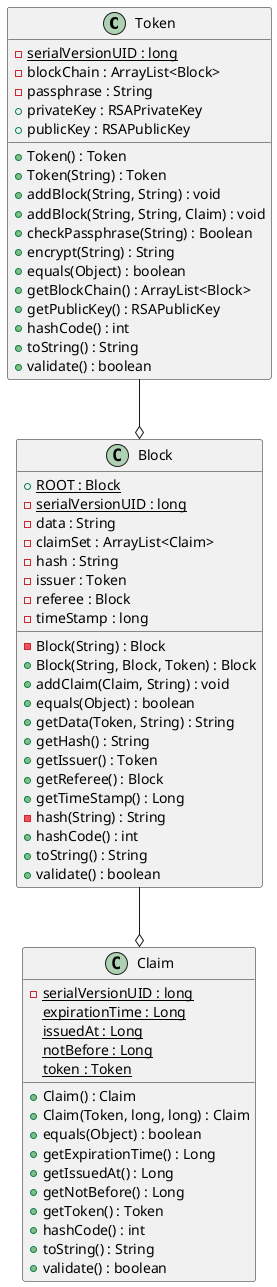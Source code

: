 @startuml
class Token {
	{static} -serialVersionUID : long
	-blockChain : ArrayList<Block>
	-passphrase : String
	+privateKey : RSAPrivateKey
	+publicKey : RSAPublicKey
	+Token() : Token
	+Token(String) : Token
	+addBlock(String, String) : void
	+addBlock(String, String, Claim) : void
	+checkPassphrase(String) : Boolean
	+encrypt(String) : String
	+equals(Object) : boolean
	+getBlockChain() : ArrayList<Block>
	+getPublicKey() : RSAPublicKey
	+hashCode() : int
	+toString() : String
	+validate() : boolean
}

class Claim {
	{static} -serialVersionUID : long
	{static} expirationTime : Long
	{static} issuedAt : Long
	{static} notBefore : Long
	{static} token : Token
	+Claim() : Claim
	+Claim(Token, long, long) : Claim
	+equals(Object) : boolean
	+getExpirationTime() : Long
	+getIssuedAt() : Long
	+getNotBefore() : Long
	+getToken() : Token
	+hashCode() : int
	+toString() : String
	+validate() : boolean
}

class Block {
	{static} +ROOT : Block
	{static} -serialVersionUID : long
	-data : String
	-claimSet : ArrayList<Claim>
	-hash : String
	-issuer : Token
	-referee : Block
	-timeStamp : long
	-Block(String) : Block
	+Block(String, Block, Token) : Block
	+addClaim(Claim, String) : void
	+equals(Object) : boolean
	+getData(Token, String) : String
	+getHash() : String
	+getIssuer() : Token
	+getReferee() : Block
	+getTimeStamp() : Long
	-hash(String) : String
	+hashCode() : int
	+toString() : String
	+validate() : boolean
}

Token --o Block
Block --o Claim
@enduml